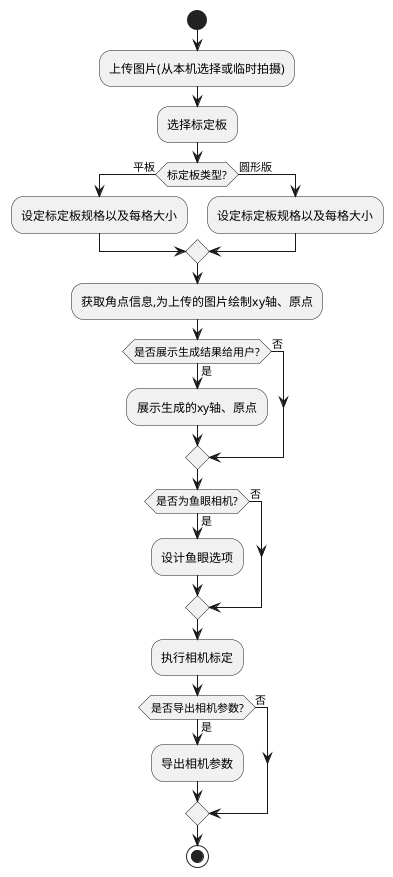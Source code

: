 @startuml
start

:上传图片(从本机选择或临时拍摄);
:选择标定板;
if (标定板类型?) then (平板)
  :设定标定板规格以及每格大小;
else (圆形版)
  :设定标定板规格以及每格大小;
endif

:获取角点信息,为上传的图片绘制xy轴、原点;
if (是否展示生成结果给用户?) then (是)
  :展示生成的xy轴、原点;
else (否)
endif

if (是否为鱼眼相机?) then (是)
  :设计鱼眼选项;
else (否)
endif

:执行相机标定;
if (是否导出相机参数?) then (是)
  :导出相机参数;
else (否)
endif

stop
@enduml
